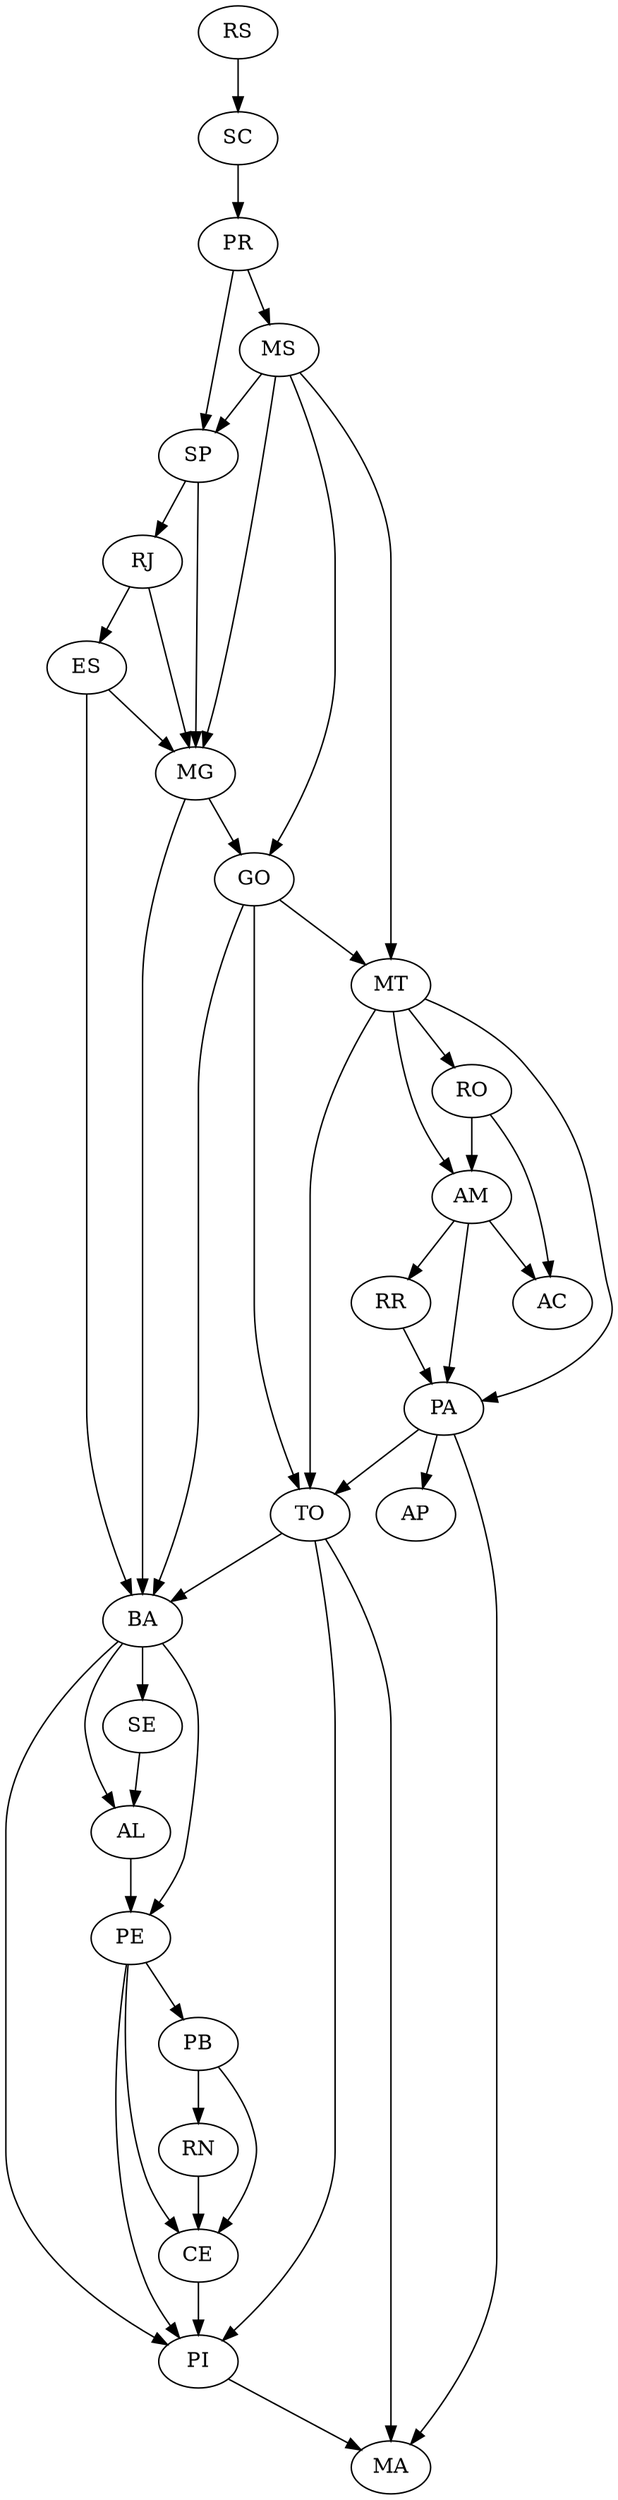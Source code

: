 digraph
  {
  RS -> SC;
  SC -> PR;
  PR -> MS;
  PR -> SP;
  MS -> SP;
  MS -> MT;
  MS -> GO;
  MS -> MG;
  SP -> MG;
  SP -> RJ;
  RJ -> ES;
  RJ -> MG;
  ES -> MG;
  ES -> BA;
  MG -> BA;
  MG -> GO;
  GO -> MT;
  GO -> TO;
  GO -> BA;
  MT -> RO;
  MT -> AM;
  MT -> PA;
  MT -> TO;
  RO -> AC;
  RO -> AM;
  AM -> AC;
  AM -> RR;
  AM -> PA;
  RR -> PA;
  PA -> AP;
  PA -> TO;
  PA -> MA;
  TO -> MA;
  TO -> BA;
  TO -> PI;
  BA -> PI;
  BA -> PE;
  BA -> AL;
  BA -> SE;
  SE -> AL;
  AL -> PE;
  PE -> PB;
  PE -> CE;
  PE -> PI;
  PB -> RN;
  PB -> CE;
  RN -> CE;
  CE -> PI;
  PI -> MA;
  }
